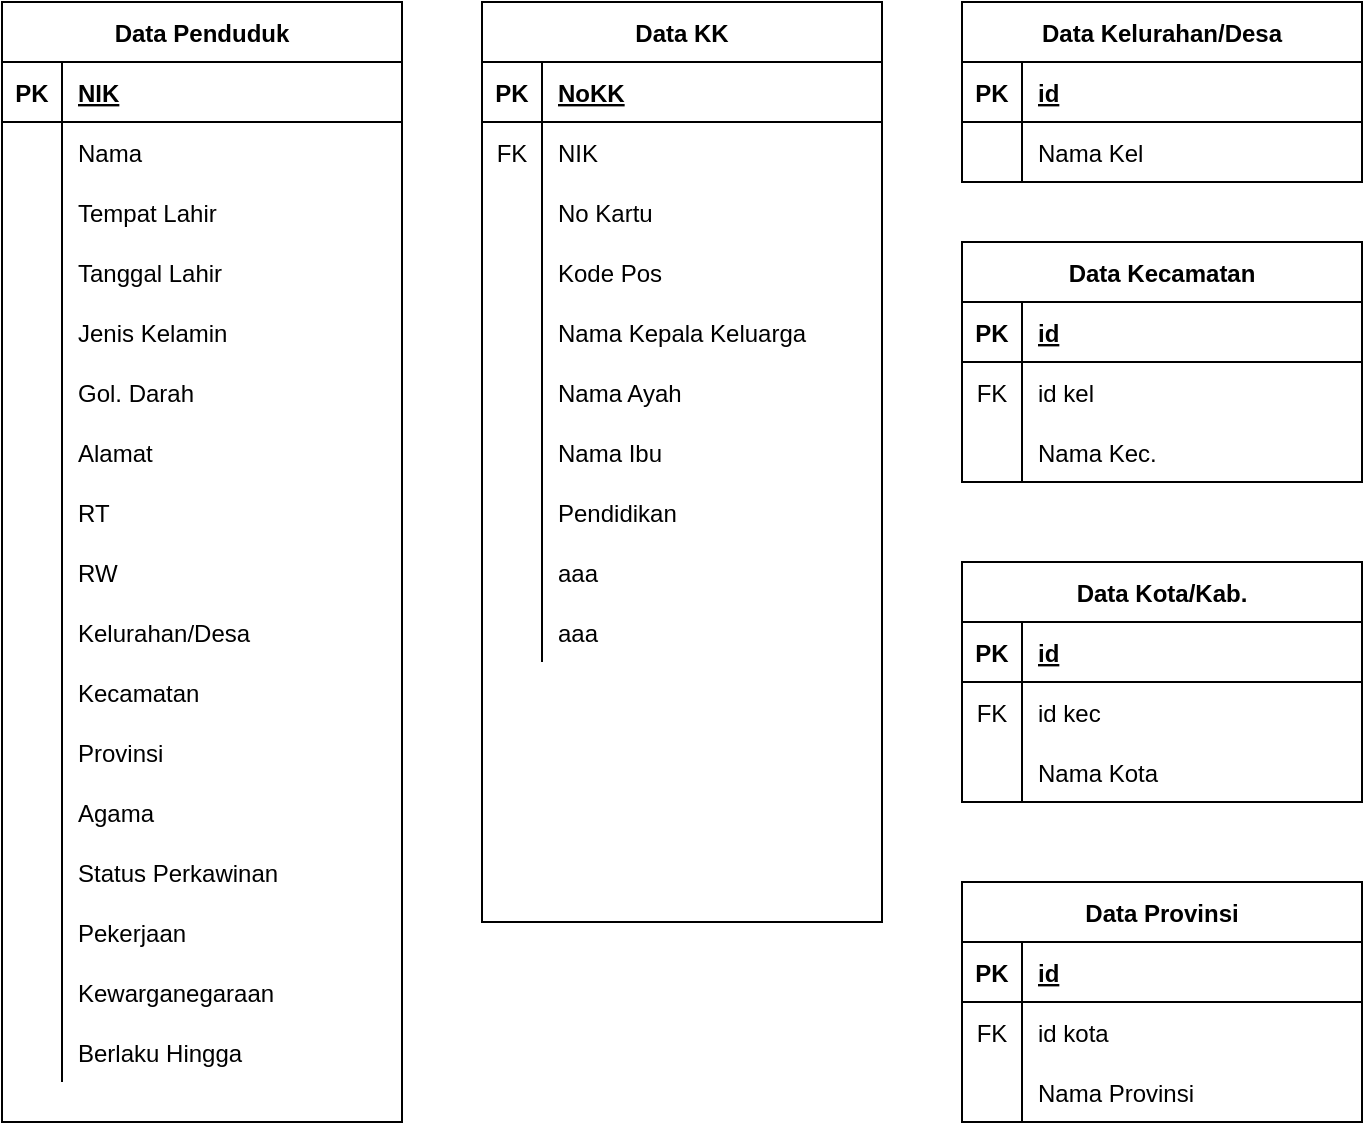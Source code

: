 <mxfile version="14.1.8" type="github">
  <diagram id="4BI-9e6mrWdRKIqYOh0C" name="Page-1">
    <mxGraphModel dx="906" dy="656" grid="1" gridSize="10" guides="1" tooltips="1" connect="1" arrows="1" fold="1" page="1" pageScale="1" pageWidth="827" pageHeight="1169" math="0" shadow="0">
      <root>
        <mxCell id="0" />
        <mxCell id="1" parent="0" />
        <mxCell id="kPnUgUAkOz-dqnrC_fEk-2" value="Data Penduduk" style="shape=table;startSize=30;container=1;collapsible=1;childLayout=tableLayout;fixedRows=1;rowLines=0;fontStyle=1;align=center;resizeLast=1;" parent="1" vertex="1">
          <mxGeometry x="40" y="40" width="200" height="560" as="geometry" />
        </mxCell>
        <mxCell id="kPnUgUAkOz-dqnrC_fEk-3" value="" style="shape=partialRectangle;collapsible=0;dropTarget=0;pointerEvents=0;fillColor=none;top=0;left=0;bottom=1;right=0;points=[[0,0.5],[1,0.5]];portConstraint=eastwest;" parent="kPnUgUAkOz-dqnrC_fEk-2" vertex="1">
          <mxGeometry y="30" width="200" height="30" as="geometry" />
        </mxCell>
        <mxCell id="kPnUgUAkOz-dqnrC_fEk-4" value="PK" style="shape=partialRectangle;connectable=0;fillColor=none;top=0;left=0;bottom=0;right=0;fontStyle=1;overflow=hidden;" parent="kPnUgUAkOz-dqnrC_fEk-3" vertex="1">
          <mxGeometry width="30" height="30" as="geometry" />
        </mxCell>
        <mxCell id="kPnUgUAkOz-dqnrC_fEk-5" value="NIK" style="shape=partialRectangle;connectable=0;fillColor=none;top=0;left=0;bottom=0;right=0;align=left;spacingLeft=6;fontStyle=5;overflow=hidden;" parent="kPnUgUAkOz-dqnrC_fEk-3" vertex="1">
          <mxGeometry x="30" width="170" height="30" as="geometry" />
        </mxCell>
        <mxCell id="kPnUgUAkOz-dqnrC_fEk-6" value="" style="shape=partialRectangle;collapsible=0;dropTarget=0;pointerEvents=0;fillColor=none;top=0;left=0;bottom=0;right=0;points=[[0,0.5],[1,0.5]];portConstraint=eastwest;" parent="kPnUgUAkOz-dqnrC_fEk-2" vertex="1">
          <mxGeometry y="60" width="200" height="30" as="geometry" />
        </mxCell>
        <mxCell id="kPnUgUAkOz-dqnrC_fEk-7" value="" style="shape=partialRectangle;connectable=0;fillColor=none;top=0;left=0;bottom=0;right=0;editable=1;overflow=hidden;" parent="kPnUgUAkOz-dqnrC_fEk-6" vertex="1">
          <mxGeometry width="30" height="30" as="geometry" />
        </mxCell>
        <mxCell id="kPnUgUAkOz-dqnrC_fEk-8" value="Nama" style="shape=partialRectangle;connectable=0;fillColor=none;top=0;left=0;bottom=0;right=0;align=left;spacingLeft=6;overflow=hidden;" parent="kPnUgUAkOz-dqnrC_fEk-6" vertex="1">
          <mxGeometry x="30" width="170" height="30" as="geometry" />
        </mxCell>
        <mxCell id="kPnUgUAkOz-dqnrC_fEk-9" value="" style="shape=partialRectangle;collapsible=0;dropTarget=0;pointerEvents=0;fillColor=none;top=0;left=0;bottom=0;right=0;points=[[0,0.5],[1,0.5]];portConstraint=eastwest;" parent="kPnUgUAkOz-dqnrC_fEk-2" vertex="1">
          <mxGeometry y="90" width="200" height="30" as="geometry" />
        </mxCell>
        <mxCell id="kPnUgUAkOz-dqnrC_fEk-10" value="" style="shape=partialRectangle;connectable=0;fillColor=none;top=0;left=0;bottom=0;right=0;editable=1;overflow=hidden;" parent="kPnUgUAkOz-dqnrC_fEk-9" vertex="1">
          <mxGeometry width="30" height="30" as="geometry" />
        </mxCell>
        <mxCell id="kPnUgUAkOz-dqnrC_fEk-11" value="Tempat Lahir" style="shape=partialRectangle;connectable=0;fillColor=none;top=0;left=0;bottom=0;right=0;align=left;spacingLeft=6;overflow=hidden;" parent="kPnUgUAkOz-dqnrC_fEk-9" vertex="1">
          <mxGeometry x="30" width="170" height="30" as="geometry" />
        </mxCell>
        <mxCell id="kPnUgUAkOz-dqnrC_fEk-12" value="" style="shape=partialRectangle;collapsible=0;dropTarget=0;pointerEvents=0;fillColor=none;top=0;left=0;bottom=0;right=0;points=[[0,0.5],[1,0.5]];portConstraint=eastwest;" parent="kPnUgUAkOz-dqnrC_fEk-2" vertex="1">
          <mxGeometry y="120" width="200" height="30" as="geometry" />
        </mxCell>
        <mxCell id="kPnUgUAkOz-dqnrC_fEk-13" value="" style="shape=partialRectangle;connectable=0;fillColor=none;top=0;left=0;bottom=0;right=0;editable=1;overflow=hidden;" parent="kPnUgUAkOz-dqnrC_fEk-12" vertex="1">
          <mxGeometry width="30" height="30" as="geometry" />
        </mxCell>
        <mxCell id="kPnUgUAkOz-dqnrC_fEk-14" value="Tanggal Lahir" style="shape=partialRectangle;connectable=0;fillColor=none;top=0;left=0;bottom=0;right=0;align=left;spacingLeft=6;overflow=hidden;" parent="kPnUgUAkOz-dqnrC_fEk-12" vertex="1">
          <mxGeometry x="30" width="170" height="30" as="geometry" />
        </mxCell>
        <mxCell id="kPnUgUAkOz-dqnrC_fEk-18" value="" style="shape=partialRectangle;collapsible=0;dropTarget=0;pointerEvents=0;fillColor=none;top=0;left=0;bottom=0;right=0;points=[[0,0.5],[1,0.5]];portConstraint=eastwest;" parent="kPnUgUAkOz-dqnrC_fEk-2" vertex="1">
          <mxGeometry y="150" width="200" height="30" as="geometry" />
        </mxCell>
        <mxCell id="kPnUgUAkOz-dqnrC_fEk-19" value="" style="shape=partialRectangle;connectable=0;fillColor=none;top=0;left=0;bottom=0;right=0;editable=1;overflow=hidden;" parent="kPnUgUAkOz-dqnrC_fEk-18" vertex="1">
          <mxGeometry width="30" height="30" as="geometry" />
        </mxCell>
        <mxCell id="kPnUgUAkOz-dqnrC_fEk-20" value="Jenis Kelamin" style="shape=partialRectangle;connectable=0;fillColor=none;top=0;left=0;bottom=0;right=0;align=left;spacingLeft=6;overflow=hidden;" parent="kPnUgUAkOz-dqnrC_fEk-18" vertex="1">
          <mxGeometry x="30" width="170" height="30" as="geometry" />
        </mxCell>
        <mxCell id="kPnUgUAkOz-dqnrC_fEk-21" value="" style="shape=partialRectangle;collapsible=0;dropTarget=0;pointerEvents=0;fillColor=none;top=0;left=0;bottom=0;right=0;points=[[0,0.5],[1,0.5]];portConstraint=eastwest;" parent="kPnUgUAkOz-dqnrC_fEk-2" vertex="1">
          <mxGeometry y="180" width="200" height="30" as="geometry" />
        </mxCell>
        <mxCell id="kPnUgUAkOz-dqnrC_fEk-22" value="" style="shape=partialRectangle;connectable=0;fillColor=none;top=0;left=0;bottom=0;right=0;editable=1;overflow=hidden;" parent="kPnUgUAkOz-dqnrC_fEk-21" vertex="1">
          <mxGeometry width="30" height="30" as="geometry" />
        </mxCell>
        <mxCell id="kPnUgUAkOz-dqnrC_fEk-23" value="Gol. Darah" style="shape=partialRectangle;connectable=0;fillColor=none;top=0;left=0;bottom=0;right=0;align=left;spacingLeft=6;overflow=hidden;" parent="kPnUgUAkOz-dqnrC_fEk-21" vertex="1">
          <mxGeometry x="30" width="170" height="30" as="geometry" />
        </mxCell>
        <mxCell id="kPnUgUAkOz-dqnrC_fEk-24" value="" style="shape=partialRectangle;collapsible=0;dropTarget=0;pointerEvents=0;fillColor=none;top=0;left=0;bottom=0;right=0;points=[[0,0.5],[1,0.5]];portConstraint=eastwest;" parent="kPnUgUAkOz-dqnrC_fEk-2" vertex="1">
          <mxGeometry y="210" width="200" height="30" as="geometry" />
        </mxCell>
        <mxCell id="kPnUgUAkOz-dqnrC_fEk-25" value="" style="shape=partialRectangle;connectable=0;fillColor=none;top=0;left=0;bottom=0;right=0;editable=1;overflow=hidden;" parent="kPnUgUAkOz-dqnrC_fEk-24" vertex="1">
          <mxGeometry width="30" height="30" as="geometry" />
        </mxCell>
        <mxCell id="kPnUgUAkOz-dqnrC_fEk-26" value="Alamat" style="shape=partialRectangle;connectable=0;fillColor=none;top=0;left=0;bottom=0;right=0;align=left;spacingLeft=6;overflow=hidden;" parent="kPnUgUAkOz-dqnrC_fEk-24" vertex="1">
          <mxGeometry x="30" width="170" height="30" as="geometry" />
        </mxCell>
        <mxCell id="kPnUgUAkOz-dqnrC_fEk-27" value="" style="shape=partialRectangle;collapsible=0;dropTarget=0;pointerEvents=0;fillColor=none;top=0;left=0;bottom=0;right=0;points=[[0,0.5],[1,0.5]];portConstraint=eastwest;" parent="kPnUgUAkOz-dqnrC_fEk-2" vertex="1">
          <mxGeometry y="240" width="200" height="30" as="geometry" />
        </mxCell>
        <mxCell id="kPnUgUAkOz-dqnrC_fEk-28" value="" style="shape=partialRectangle;connectable=0;fillColor=none;top=0;left=0;bottom=0;right=0;editable=1;overflow=hidden;" parent="kPnUgUAkOz-dqnrC_fEk-27" vertex="1">
          <mxGeometry width="30" height="30" as="geometry" />
        </mxCell>
        <mxCell id="kPnUgUAkOz-dqnrC_fEk-29" value="RT" style="shape=partialRectangle;connectable=0;fillColor=none;top=0;left=0;bottom=0;right=0;align=left;spacingLeft=6;overflow=hidden;" parent="kPnUgUAkOz-dqnrC_fEk-27" vertex="1">
          <mxGeometry x="30" width="170" height="30" as="geometry" />
        </mxCell>
        <mxCell id="kPnUgUAkOz-dqnrC_fEk-30" value="" style="shape=partialRectangle;collapsible=0;dropTarget=0;pointerEvents=0;fillColor=none;top=0;left=0;bottom=0;right=0;points=[[0,0.5],[1,0.5]];portConstraint=eastwest;" parent="kPnUgUAkOz-dqnrC_fEk-2" vertex="1">
          <mxGeometry y="270" width="200" height="30" as="geometry" />
        </mxCell>
        <mxCell id="kPnUgUAkOz-dqnrC_fEk-31" value="" style="shape=partialRectangle;connectable=0;fillColor=none;top=0;left=0;bottom=0;right=0;editable=1;overflow=hidden;" parent="kPnUgUAkOz-dqnrC_fEk-30" vertex="1">
          <mxGeometry width="30" height="30" as="geometry" />
        </mxCell>
        <mxCell id="kPnUgUAkOz-dqnrC_fEk-32" value="RW" style="shape=partialRectangle;connectable=0;fillColor=none;top=0;left=0;bottom=0;right=0;align=left;spacingLeft=6;overflow=hidden;" parent="kPnUgUAkOz-dqnrC_fEk-30" vertex="1">
          <mxGeometry x="30" width="170" height="30" as="geometry" />
        </mxCell>
        <mxCell id="kPnUgUAkOz-dqnrC_fEk-33" value="" style="shape=partialRectangle;collapsible=0;dropTarget=0;pointerEvents=0;fillColor=none;top=0;left=0;bottom=0;right=0;points=[[0,0.5],[1,0.5]];portConstraint=eastwest;" parent="kPnUgUAkOz-dqnrC_fEk-2" vertex="1">
          <mxGeometry y="300" width="200" height="30" as="geometry" />
        </mxCell>
        <mxCell id="kPnUgUAkOz-dqnrC_fEk-34" value="" style="shape=partialRectangle;connectable=0;fillColor=none;top=0;left=0;bottom=0;right=0;editable=1;overflow=hidden;" parent="kPnUgUAkOz-dqnrC_fEk-33" vertex="1">
          <mxGeometry width="30" height="30" as="geometry" />
        </mxCell>
        <mxCell id="kPnUgUAkOz-dqnrC_fEk-35" value="Kelurahan/Desa" style="shape=partialRectangle;connectable=0;fillColor=none;top=0;left=0;bottom=0;right=0;align=left;spacingLeft=6;overflow=hidden;" parent="kPnUgUAkOz-dqnrC_fEk-33" vertex="1">
          <mxGeometry x="30" width="170" height="30" as="geometry" />
        </mxCell>
        <mxCell id="kPnUgUAkOz-dqnrC_fEk-98" value="" style="shape=partialRectangle;collapsible=0;dropTarget=0;pointerEvents=0;fillColor=none;top=0;left=0;bottom=0;right=0;points=[[0,0.5],[1,0.5]];portConstraint=eastwest;" parent="kPnUgUAkOz-dqnrC_fEk-2" vertex="1">
          <mxGeometry y="330" width="200" height="30" as="geometry" />
        </mxCell>
        <mxCell id="kPnUgUAkOz-dqnrC_fEk-99" value="" style="shape=partialRectangle;connectable=0;fillColor=none;top=0;left=0;bottom=0;right=0;editable=1;overflow=hidden;" parent="kPnUgUAkOz-dqnrC_fEk-98" vertex="1">
          <mxGeometry width="30" height="30" as="geometry" />
        </mxCell>
        <mxCell id="kPnUgUAkOz-dqnrC_fEk-100" value="Kecamatan" style="shape=partialRectangle;connectable=0;fillColor=none;top=0;left=0;bottom=0;right=0;align=left;spacingLeft=6;overflow=hidden;" parent="kPnUgUAkOz-dqnrC_fEk-98" vertex="1">
          <mxGeometry x="30" width="170" height="30" as="geometry" />
        </mxCell>
        <mxCell id="kPnUgUAkOz-dqnrC_fEk-101" value="" style="shape=partialRectangle;collapsible=0;dropTarget=0;pointerEvents=0;fillColor=none;top=0;left=0;bottom=0;right=0;points=[[0,0.5],[1,0.5]];portConstraint=eastwest;" parent="kPnUgUAkOz-dqnrC_fEk-2" vertex="1">
          <mxGeometry y="360" width="200" height="30" as="geometry" />
        </mxCell>
        <mxCell id="kPnUgUAkOz-dqnrC_fEk-102" value="" style="shape=partialRectangle;connectable=0;fillColor=none;top=0;left=0;bottom=0;right=0;editable=1;overflow=hidden;" parent="kPnUgUAkOz-dqnrC_fEk-101" vertex="1">
          <mxGeometry width="30" height="30" as="geometry" />
        </mxCell>
        <mxCell id="kPnUgUAkOz-dqnrC_fEk-103" value="Provinsi" style="shape=partialRectangle;connectable=0;fillColor=none;top=0;left=0;bottom=0;right=0;align=left;spacingLeft=6;overflow=hidden;" parent="kPnUgUAkOz-dqnrC_fEk-101" vertex="1">
          <mxGeometry x="30" width="170" height="30" as="geometry" />
        </mxCell>
        <mxCell id="kPnUgUAkOz-dqnrC_fEk-104" value="" style="shape=partialRectangle;collapsible=0;dropTarget=0;pointerEvents=0;fillColor=none;top=0;left=0;bottom=0;right=0;points=[[0,0.5],[1,0.5]];portConstraint=eastwest;" parent="kPnUgUAkOz-dqnrC_fEk-2" vertex="1">
          <mxGeometry y="390" width="200" height="30" as="geometry" />
        </mxCell>
        <mxCell id="kPnUgUAkOz-dqnrC_fEk-105" value="" style="shape=partialRectangle;connectable=0;fillColor=none;top=0;left=0;bottom=0;right=0;editable=1;overflow=hidden;" parent="kPnUgUAkOz-dqnrC_fEk-104" vertex="1">
          <mxGeometry width="30" height="30" as="geometry" />
        </mxCell>
        <mxCell id="kPnUgUAkOz-dqnrC_fEk-106" value="Agama" style="shape=partialRectangle;connectable=0;fillColor=none;top=0;left=0;bottom=0;right=0;align=left;spacingLeft=6;overflow=hidden;" parent="kPnUgUAkOz-dqnrC_fEk-104" vertex="1">
          <mxGeometry x="30" width="170" height="30" as="geometry" />
        </mxCell>
        <mxCell id="kPnUgUAkOz-dqnrC_fEk-107" value="" style="shape=partialRectangle;collapsible=0;dropTarget=0;pointerEvents=0;fillColor=none;top=0;left=0;bottom=0;right=0;points=[[0,0.5],[1,0.5]];portConstraint=eastwest;" parent="kPnUgUAkOz-dqnrC_fEk-2" vertex="1">
          <mxGeometry y="420" width="200" height="30" as="geometry" />
        </mxCell>
        <mxCell id="kPnUgUAkOz-dqnrC_fEk-108" value="" style="shape=partialRectangle;connectable=0;fillColor=none;top=0;left=0;bottom=0;right=0;editable=1;overflow=hidden;" parent="kPnUgUAkOz-dqnrC_fEk-107" vertex="1">
          <mxGeometry width="30" height="30" as="geometry" />
        </mxCell>
        <mxCell id="kPnUgUAkOz-dqnrC_fEk-109" value="Status Perkawinan" style="shape=partialRectangle;connectable=0;fillColor=none;top=0;left=0;bottom=0;right=0;align=left;spacingLeft=6;overflow=hidden;" parent="kPnUgUAkOz-dqnrC_fEk-107" vertex="1">
          <mxGeometry x="30" width="170" height="30" as="geometry" />
        </mxCell>
        <mxCell id="kPnUgUAkOz-dqnrC_fEk-110" value="" style="shape=partialRectangle;collapsible=0;dropTarget=0;pointerEvents=0;fillColor=none;top=0;left=0;bottom=0;right=0;points=[[0,0.5],[1,0.5]];portConstraint=eastwest;" parent="kPnUgUAkOz-dqnrC_fEk-2" vertex="1">
          <mxGeometry y="450" width="200" height="30" as="geometry" />
        </mxCell>
        <mxCell id="kPnUgUAkOz-dqnrC_fEk-111" value="" style="shape=partialRectangle;connectable=0;fillColor=none;top=0;left=0;bottom=0;right=0;editable=1;overflow=hidden;" parent="kPnUgUAkOz-dqnrC_fEk-110" vertex="1">
          <mxGeometry width="30" height="30" as="geometry" />
        </mxCell>
        <mxCell id="kPnUgUAkOz-dqnrC_fEk-112" value="Pekerjaan" style="shape=partialRectangle;connectable=0;fillColor=none;top=0;left=0;bottom=0;right=0;align=left;spacingLeft=6;overflow=hidden;" parent="kPnUgUAkOz-dqnrC_fEk-110" vertex="1">
          <mxGeometry x="30" width="170" height="30" as="geometry" />
        </mxCell>
        <mxCell id="kPnUgUAkOz-dqnrC_fEk-113" value="" style="shape=partialRectangle;collapsible=0;dropTarget=0;pointerEvents=0;fillColor=none;top=0;left=0;bottom=0;right=0;points=[[0,0.5],[1,0.5]];portConstraint=eastwest;" parent="kPnUgUAkOz-dqnrC_fEk-2" vertex="1">
          <mxGeometry y="480" width="200" height="30" as="geometry" />
        </mxCell>
        <mxCell id="kPnUgUAkOz-dqnrC_fEk-114" value="" style="shape=partialRectangle;connectable=0;fillColor=none;top=0;left=0;bottom=0;right=0;editable=1;overflow=hidden;" parent="kPnUgUAkOz-dqnrC_fEk-113" vertex="1">
          <mxGeometry width="30" height="30" as="geometry" />
        </mxCell>
        <mxCell id="kPnUgUAkOz-dqnrC_fEk-115" value="Kewarganegaraan" style="shape=partialRectangle;connectable=0;fillColor=none;top=0;left=0;bottom=0;right=0;align=left;spacingLeft=6;overflow=hidden;" parent="kPnUgUAkOz-dqnrC_fEk-113" vertex="1">
          <mxGeometry x="30" width="170" height="30" as="geometry" />
        </mxCell>
        <mxCell id="kPnUgUAkOz-dqnrC_fEk-116" value="" style="shape=partialRectangle;collapsible=0;dropTarget=0;pointerEvents=0;fillColor=none;top=0;left=0;bottom=0;right=0;points=[[0,0.5],[1,0.5]];portConstraint=eastwest;" parent="kPnUgUAkOz-dqnrC_fEk-2" vertex="1">
          <mxGeometry y="510" width="200" height="30" as="geometry" />
        </mxCell>
        <mxCell id="kPnUgUAkOz-dqnrC_fEk-117" value="" style="shape=partialRectangle;connectable=0;fillColor=none;top=0;left=0;bottom=0;right=0;editable=1;overflow=hidden;" parent="kPnUgUAkOz-dqnrC_fEk-116" vertex="1">
          <mxGeometry width="30" height="30" as="geometry" />
        </mxCell>
        <mxCell id="kPnUgUAkOz-dqnrC_fEk-118" value="Berlaku Hingga" style="shape=partialRectangle;connectable=0;fillColor=none;top=0;left=0;bottom=0;right=0;align=left;spacingLeft=6;overflow=hidden;" parent="kPnUgUAkOz-dqnrC_fEk-116" vertex="1">
          <mxGeometry x="30" width="170" height="30" as="geometry" />
        </mxCell>
        <mxCell id="kPnUgUAkOz-dqnrC_fEk-36" value="Data KK" style="shape=table;startSize=30;container=1;collapsible=1;childLayout=tableLayout;fixedRows=1;rowLines=0;fontStyle=1;align=center;resizeLast=1;" parent="1" vertex="1">
          <mxGeometry x="280" y="40" width="200" height="460" as="geometry" />
        </mxCell>
        <mxCell id="kPnUgUAkOz-dqnrC_fEk-37" value="" style="shape=partialRectangle;collapsible=0;dropTarget=0;pointerEvents=0;fillColor=none;top=0;left=0;bottom=1;right=0;points=[[0,0.5],[1,0.5]];portConstraint=eastwest;" parent="kPnUgUAkOz-dqnrC_fEk-36" vertex="1">
          <mxGeometry y="30" width="200" height="30" as="geometry" />
        </mxCell>
        <mxCell id="kPnUgUAkOz-dqnrC_fEk-38" value="PK" style="shape=partialRectangle;connectable=0;fillColor=none;top=0;left=0;bottom=0;right=0;fontStyle=1;overflow=hidden;" parent="kPnUgUAkOz-dqnrC_fEk-37" vertex="1">
          <mxGeometry width="30" height="30" as="geometry" />
        </mxCell>
        <mxCell id="kPnUgUAkOz-dqnrC_fEk-39" value="NoKK" style="shape=partialRectangle;connectable=0;fillColor=none;top=0;left=0;bottom=0;right=0;align=left;spacingLeft=6;fontStyle=5;overflow=hidden;" parent="kPnUgUAkOz-dqnrC_fEk-37" vertex="1">
          <mxGeometry x="30" width="170" height="30" as="geometry" />
        </mxCell>
        <mxCell id="kPnUgUAkOz-dqnrC_fEk-40" value="" style="shape=partialRectangle;collapsible=0;dropTarget=0;pointerEvents=0;fillColor=none;top=0;left=0;bottom=0;right=0;points=[[0,0.5],[1,0.5]];portConstraint=eastwest;" parent="kPnUgUAkOz-dqnrC_fEk-36" vertex="1">
          <mxGeometry y="60" width="200" height="30" as="geometry" />
        </mxCell>
        <mxCell id="kPnUgUAkOz-dqnrC_fEk-41" value="FK" style="shape=partialRectangle;connectable=0;fillColor=none;top=0;left=0;bottom=0;right=0;editable=1;overflow=hidden;" parent="kPnUgUAkOz-dqnrC_fEk-40" vertex="1">
          <mxGeometry width="30" height="30" as="geometry" />
        </mxCell>
        <mxCell id="kPnUgUAkOz-dqnrC_fEk-42" value="NIK" style="shape=partialRectangle;connectable=0;fillColor=none;top=0;left=0;bottom=0;right=0;align=left;spacingLeft=6;overflow=hidden;" parent="kPnUgUAkOz-dqnrC_fEk-40" vertex="1">
          <mxGeometry x="30" width="170" height="30" as="geometry" />
        </mxCell>
        <mxCell id="kPnUgUAkOz-dqnrC_fEk-43" value="" style="shape=partialRectangle;collapsible=0;dropTarget=0;pointerEvents=0;fillColor=none;top=0;left=0;bottom=0;right=0;points=[[0,0.5],[1,0.5]];portConstraint=eastwest;" parent="kPnUgUAkOz-dqnrC_fEk-36" vertex="1">
          <mxGeometry y="90" width="200" height="30" as="geometry" />
        </mxCell>
        <mxCell id="kPnUgUAkOz-dqnrC_fEk-44" value="" style="shape=partialRectangle;connectable=0;fillColor=none;top=0;left=0;bottom=0;right=0;editable=1;overflow=hidden;" parent="kPnUgUAkOz-dqnrC_fEk-43" vertex="1">
          <mxGeometry width="30" height="30" as="geometry" />
        </mxCell>
        <mxCell id="kPnUgUAkOz-dqnrC_fEk-45" value="No Kartu" style="shape=partialRectangle;connectable=0;fillColor=none;top=0;left=0;bottom=0;right=0;align=left;spacingLeft=6;overflow=hidden;" parent="kPnUgUAkOz-dqnrC_fEk-43" vertex="1">
          <mxGeometry x="30" width="170" height="30" as="geometry" />
        </mxCell>
        <mxCell id="kPnUgUAkOz-dqnrC_fEk-46" value="" style="shape=partialRectangle;collapsible=0;dropTarget=0;pointerEvents=0;fillColor=none;top=0;left=0;bottom=0;right=0;points=[[0,0.5],[1,0.5]];portConstraint=eastwest;" parent="kPnUgUAkOz-dqnrC_fEk-36" vertex="1">
          <mxGeometry y="120" width="200" height="30" as="geometry" />
        </mxCell>
        <mxCell id="kPnUgUAkOz-dqnrC_fEk-47" value="" style="shape=partialRectangle;connectable=0;fillColor=none;top=0;left=0;bottom=0;right=0;editable=1;overflow=hidden;" parent="kPnUgUAkOz-dqnrC_fEk-46" vertex="1">
          <mxGeometry width="30" height="30" as="geometry" />
        </mxCell>
        <mxCell id="kPnUgUAkOz-dqnrC_fEk-48" value="Kode Pos" style="shape=partialRectangle;connectable=0;fillColor=none;top=0;left=0;bottom=0;right=0;align=left;spacingLeft=6;overflow=hidden;" parent="kPnUgUAkOz-dqnrC_fEk-46" vertex="1">
          <mxGeometry x="30" width="170" height="30" as="geometry" />
        </mxCell>
        <mxCell id="kPnUgUAkOz-dqnrC_fEk-49" value="" style="shape=partialRectangle;collapsible=0;dropTarget=0;pointerEvents=0;fillColor=none;top=0;left=0;bottom=0;right=0;points=[[0,0.5],[1,0.5]];portConstraint=eastwest;" parent="kPnUgUAkOz-dqnrC_fEk-36" vertex="1">
          <mxGeometry y="150" width="200" height="30" as="geometry" />
        </mxCell>
        <mxCell id="kPnUgUAkOz-dqnrC_fEk-50" value="" style="shape=partialRectangle;connectable=0;fillColor=none;top=0;left=0;bottom=0;right=0;editable=1;overflow=hidden;" parent="kPnUgUAkOz-dqnrC_fEk-49" vertex="1">
          <mxGeometry width="30" height="30" as="geometry" />
        </mxCell>
        <mxCell id="kPnUgUAkOz-dqnrC_fEk-51" value="Nama Kepala Keluarga" style="shape=partialRectangle;connectable=0;fillColor=none;top=0;left=0;bottom=0;right=0;align=left;spacingLeft=6;overflow=hidden;" parent="kPnUgUAkOz-dqnrC_fEk-49" vertex="1">
          <mxGeometry x="30" width="170" height="30" as="geometry" />
        </mxCell>
        <mxCell id="kPnUgUAkOz-dqnrC_fEk-52" value="" style="shape=partialRectangle;collapsible=0;dropTarget=0;pointerEvents=0;fillColor=none;top=0;left=0;bottom=0;right=0;points=[[0,0.5],[1,0.5]];portConstraint=eastwest;" parent="kPnUgUAkOz-dqnrC_fEk-36" vertex="1">
          <mxGeometry y="180" width="200" height="30" as="geometry" />
        </mxCell>
        <mxCell id="kPnUgUAkOz-dqnrC_fEk-53" value="" style="shape=partialRectangle;connectable=0;fillColor=none;top=0;left=0;bottom=0;right=0;editable=1;overflow=hidden;" parent="kPnUgUAkOz-dqnrC_fEk-52" vertex="1">
          <mxGeometry width="30" height="30" as="geometry" />
        </mxCell>
        <mxCell id="kPnUgUAkOz-dqnrC_fEk-54" value="Nama Ayah" style="shape=partialRectangle;connectable=0;fillColor=none;top=0;left=0;bottom=0;right=0;align=left;spacingLeft=6;overflow=hidden;" parent="kPnUgUAkOz-dqnrC_fEk-52" vertex="1">
          <mxGeometry x="30" width="170" height="30" as="geometry" />
        </mxCell>
        <mxCell id="kPnUgUAkOz-dqnrC_fEk-55" value="" style="shape=partialRectangle;collapsible=0;dropTarget=0;pointerEvents=0;fillColor=none;top=0;left=0;bottom=0;right=0;points=[[0,0.5],[1,0.5]];portConstraint=eastwest;" parent="kPnUgUAkOz-dqnrC_fEk-36" vertex="1">
          <mxGeometry y="210" width="200" height="30" as="geometry" />
        </mxCell>
        <mxCell id="kPnUgUAkOz-dqnrC_fEk-56" value="" style="shape=partialRectangle;connectable=0;fillColor=none;top=0;left=0;bottom=0;right=0;editable=1;overflow=hidden;" parent="kPnUgUAkOz-dqnrC_fEk-55" vertex="1">
          <mxGeometry width="30" height="30" as="geometry" />
        </mxCell>
        <mxCell id="kPnUgUAkOz-dqnrC_fEk-57" value="Nama Ibu" style="shape=partialRectangle;connectable=0;fillColor=none;top=0;left=0;bottom=0;right=0;align=left;spacingLeft=6;overflow=hidden;" parent="kPnUgUAkOz-dqnrC_fEk-55" vertex="1">
          <mxGeometry x="30" width="170" height="30" as="geometry" />
        </mxCell>
        <mxCell id="kPnUgUAkOz-dqnrC_fEk-58" value="" style="shape=partialRectangle;collapsible=0;dropTarget=0;pointerEvents=0;fillColor=none;top=0;left=0;bottom=0;right=0;points=[[0,0.5],[1,0.5]];portConstraint=eastwest;" parent="kPnUgUAkOz-dqnrC_fEk-36" vertex="1">
          <mxGeometry y="240" width="200" height="30" as="geometry" />
        </mxCell>
        <mxCell id="kPnUgUAkOz-dqnrC_fEk-59" value="" style="shape=partialRectangle;connectable=0;fillColor=none;top=0;left=0;bottom=0;right=0;editable=1;overflow=hidden;" parent="kPnUgUAkOz-dqnrC_fEk-58" vertex="1">
          <mxGeometry width="30" height="30" as="geometry" />
        </mxCell>
        <mxCell id="kPnUgUAkOz-dqnrC_fEk-60" value="Pendidikan" style="shape=partialRectangle;connectable=0;fillColor=none;top=0;left=0;bottom=0;right=0;align=left;spacingLeft=6;overflow=hidden;" parent="kPnUgUAkOz-dqnrC_fEk-58" vertex="1">
          <mxGeometry x="30" width="170" height="30" as="geometry" />
        </mxCell>
        <mxCell id="kPnUgUAkOz-dqnrC_fEk-61" value="" style="shape=partialRectangle;collapsible=0;dropTarget=0;pointerEvents=0;fillColor=none;top=0;left=0;bottom=0;right=0;points=[[0,0.5],[1,0.5]];portConstraint=eastwest;" parent="kPnUgUAkOz-dqnrC_fEk-36" vertex="1">
          <mxGeometry y="270" width="200" height="30" as="geometry" />
        </mxCell>
        <mxCell id="kPnUgUAkOz-dqnrC_fEk-62" value="" style="shape=partialRectangle;connectable=0;fillColor=none;top=0;left=0;bottom=0;right=0;editable=1;overflow=hidden;" parent="kPnUgUAkOz-dqnrC_fEk-61" vertex="1">
          <mxGeometry width="30" height="30" as="geometry" />
        </mxCell>
        <mxCell id="kPnUgUAkOz-dqnrC_fEk-63" value="aaa" style="shape=partialRectangle;connectable=0;fillColor=none;top=0;left=0;bottom=0;right=0;align=left;spacingLeft=6;overflow=hidden;" parent="kPnUgUAkOz-dqnrC_fEk-61" vertex="1">
          <mxGeometry x="30" width="170" height="30" as="geometry" />
        </mxCell>
        <mxCell id="kPnUgUAkOz-dqnrC_fEk-64" value="" style="shape=partialRectangle;collapsible=0;dropTarget=0;pointerEvents=0;fillColor=none;top=0;left=0;bottom=0;right=0;points=[[0,0.5],[1,0.5]];portConstraint=eastwest;" parent="kPnUgUAkOz-dqnrC_fEk-36" vertex="1">
          <mxGeometry y="300" width="200" height="30" as="geometry" />
        </mxCell>
        <mxCell id="kPnUgUAkOz-dqnrC_fEk-65" value="" style="shape=partialRectangle;connectable=0;fillColor=none;top=0;left=0;bottom=0;right=0;editable=1;overflow=hidden;" parent="kPnUgUAkOz-dqnrC_fEk-64" vertex="1">
          <mxGeometry width="30" height="30" as="geometry" />
        </mxCell>
        <mxCell id="kPnUgUAkOz-dqnrC_fEk-66" value="aaa" style="shape=partialRectangle;connectable=0;fillColor=none;top=0;left=0;bottom=0;right=0;align=left;spacingLeft=6;overflow=hidden;" parent="kPnUgUAkOz-dqnrC_fEk-64" vertex="1">
          <mxGeometry x="30" width="170" height="30" as="geometry" />
        </mxCell>
        <mxCell id="kPnUgUAkOz-dqnrC_fEk-67" value="Data Kelurahan/Desa" style="shape=table;startSize=30;container=1;collapsible=1;childLayout=tableLayout;fixedRows=1;rowLines=0;fontStyle=1;align=center;resizeLast=1;" parent="1" vertex="1">
          <mxGeometry x="520" y="40" width="200" height="90" as="geometry" />
        </mxCell>
        <mxCell id="kPnUgUAkOz-dqnrC_fEk-68" value="" style="shape=partialRectangle;collapsible=0;dropTarget=0;pointerEvents=0;fillColor=none;top=0;left=0;bottom=1;right=0;points=[[0,0.5],[1,0.5]];portConstraint=eastwest;" parent="kPnUgUAkOz-dqnrC_fEk-67" vertex="1">
          <mxGeometry y="30" width="200" height="30" as="geometry" />
        </mxCell>
        <mxCell id="kPnUgUAkOz-dqnrC_fEk-69" value="PK" style="shape=partialRectangle;connectable=0;fillColor=none;top=0;left=0;bottom=0;right=0;fontStyle=1;overflow=hidden;" parent="kPnUgUAkOz-dqnrC_fEk-68" vertex="1">
          <mxGeometry width="30" height="30" as="geometry" />
        </mxCell>
        <mxCell id="kPnUgUAkOz-dqnrC_fEk-70" value="id" style="shape=partialRectangle;connectable=0;fillColor=none;top=0;left=0;bottom=0;right=0;align=left;spacingLeft=6;fontStyle=5;overflow=hidden;" parent="kPnUgUAkOz-dqnrC_fEk-68" vertex="1">
          <mxGeometry x="30" width="170" height="30" as="geometry" />
        </mxCell>
        <mxCell id="kPnUgUAkOz-dqnrC_fEk-71" value="" style="shape=partialRectangle;collapsible=0;dropTarget=0;pointerEvents=0;fillColor=none;top=0;left=0;bottom=0;right=0;points=[[0,0.5],[1,0.5]];portConstraint=eastwest;" parent="kPnUgUAkOz-dqnrC_fEk-67" vertex="1">
          <mxGeometry y="60" width="200" height="30" as="geometry" />
        </mxCell>
        <mxCell id="kPnUgUAkOz-dqnrC_fEk-72" value="" style="shape=partialRectangle;connectable=0;fillColor=none;top=0;left=0;bottom=0;right=0;editable=1;overflow=hidden;" parent="kPnUgUAkOz-dqnrC_fEk-71" vertex="1">
          <mxGeometry width="30" height="30" as="geometry" />
        </mxCell>
        <mxCell id="kPnUgUAkOz-dqnrC_fEk-73" value="Nama Kel" style="shape=partialRectangle;connectable=0;fillColor=none;top=0;left=0;bottom=0;right=0;align=left;spacingLeft=6;overflow=hidden;" parent="kPnUgUAkOz-dqnrC_fEk-71" vertex="1">
          <mxGeometry x="30" width="170" height="30" as="geometry" />
        </mxCell>
        <mxCell id="UNnVfDy2UKLSpNP8gKaE-1" value="Data Kecamatan" style="shape=table;startSize=30;container=1;collapsible=1;childLayout=tableLayout;fixedRows=1;rowLines=0;fontStyle=1;align=center;resizeLast=1;" vertex="1" parent="1">
          <mxGeometry x="520" y="160" width="200" height="120" as="geometry" />
        </mxCell>
        <mxCell id="UNnVfDy2UKLSpNP8gKaE-2" value="" style="shape=partialRectangle;collapsible=0;dropTarget=0;pointerEvents=0;fillColor=none;top=0;left=0;bottom=1;right=0;points=[[0,0.5],[1,0.5]];portConstraint=eastwest;" vertex="1" parent="UNnVfDy2UKLSpNP8gKaE-1">
          <mxGeometry y="30" width="200" height="30" as="geometry" />
        </mxCell>
        <mxCell id="UNnVfDy2UKLSpNP8gKaE-3" value="PK" style="shape=partialRectangle;connectable=0;fillColor=none;top=0;left=0;bottom=0;right=0;fontStyle=1;overflow=hidden;" vertex="1" parent="UNnVfDy2UKLSpNP8gKaE-2">
          <mxGeometry width="30" height="30" as="geometry" />
        </mxCell>
        <mxCell id="UNnVfDy2UKLSpNP8gKaE-4" value="id" style="shape=partialRectangle;connectable=0;fillColor=none;top=0;left=0;bottom=0;right=0;align=left;spacingLeft=6;fontStyle=5;overflow=hidden;" vertex="1" parent="UNnVfDy2UKLSpNP8gKaE-2">
          <mxGeometry x="30" width="170" height="30" as="geometry" />
        </mxCell>
        <mxCell id="UNnVfDy2UKLSpNP8gKaE-5" value="" style="shape=partialRectangle;collapsible=0;dropTarget=0;pointerEvents=0;fillColor=none;top=0;left=0;bottom=0;right=0;points=[[0,0.5],[1,0.5]];portConstraint=eastwest;" vertex="1" parent="UNnVfDy2UKLSpNP8gKaE-1">
          <mxGeometry y="60" width="200" height="30" as="geometry" />
        </mxCell>
        <mxCell id="UNnVfDy2UKLSpNP8gKaE-6" value="FK" style="shape=partialRectangle;connectable=0;fillColor=none;top=0;left=0;bottom=0;right=0;editable=1;overflow=hidden;" vertex="1" parent="UNnVfDy2UKLSpNP8gKaE-5">
          <mxGeometry width="30" height="30" as="geometry" />
        </mxCell>
        <mxCell id="UNnVfDy2UKLSpNP8gKaE-7" value="id kel" style="shape=partialRectangle;connectable=0;fillColor=none;top=0;left=0;bottom=0;right=0;align=left;spacingLeft=6;overflow=hidden;" vertex="1" parent="UNnVfDy2UKLSpNP8gKaE-5">
          <mxGeometry x="30" width="170" height="30" as="geometry" />
        </mxCell>
        <mxCell id="UNnVfDy2UKLSpNP8gKaE-8" value="" style="shape=partialRectangle;collapsible=0;dropTarget=0;pointerEvents=0;fillColor=none;top=0;left=0;bottom=0;right=0;points=[[0,0.5],[1,0.5]];portConstraint=eastwest;" vertex="1" parent="UNnVfDy2UKLSpNP8gKaE-1">
          <mxGeometry y="90" width="200" height="30" as="geometry" />
        </mxCell>
        <mxCell id="UNnVfDy2UKLSpNP8gKaE-9" value="" style="shape=partialRectangle;connectable=0;fillColor=none;top=0;left=0;bottom=0;right=0;editable=1;overflow=hidden;" vertex="1" parent="UNnVfDy2UKLSpNP8gKaE-8">
          <mxGeometry width="30" height="30" as="geometry" />
        </mxCell>
        <mxCell id="UNnVfDy2UKLSpNP8gKaE-10" value="Nama Kec." style="shape=partialRectangle;connectable=0;fillColor=none;top=0;left=0;bottom=0;right=0;align=left;spacingLeft=6;overflow=hidden;" vertex="1" parent="UNnVfDy2UKLSpNP8gKaE-8">
          <mxGeometry x="30" width="170" height="30" as="geometry" />
        </mxCell>
        <mxCell id="UNnVfDy2UKLSpNP8gKaE-11" value="Data Kota/Kab." style="shape=table;startSize=30;container=1;collapsible=1;childLayout=tableLayout;fixedRows=1;rowLines=0;fontStyle=1;align=center;resizeLast=1;" vertex="1" parent="1">
          <mxGeometry x="520" y="320" width="200" height="120" as="geometry" />
        </mxCell>
        <mxCell id="UNnVfDy2UKLSpNP8gKaE-12" value="" style="shape=partialRectangle;collapsible=0;dropTarget=0;pointerEvents=0;fillColor=none;top=0;left=0;bottom=1;right=0;points=[[0,0.5],[1,0.5]];portConstraint=eastwest;" vertex="1" parent="UNnVfDy2UKLSpNP8gKaE-11">
          <mxGeometry y="30" width="200" height="30" as="geometry" />
        </mxCell>
        <mxCell id="UNnVfDy2UKLSpNP8gKaE-13" value="PK" style="shape=partialRectangle;connectable=0;fillColor=none;top=0;left=0;bottom=0;right=0;fontStyle=1;overflow=hidden;" vertex="1" parent="UNnVfDy2UKLSpNP8gKaE-12">
          <mxGeometry width="30" height="30" as="geometry" />
        </mxCell>
        <mxCell id="UNnVfDy2UKLSpNP8gKaE-14" value="id" style="shape=partialRectangle;connectable=0;fillColor=none;top=0;left=0;bottom=0;right=0;align=left;spacingLeft=6;fontStyle=5;overflow=hidden;" vertex="1" parent="UNnVfDy2UKLSpNP8gKaE-12">
          <mxGeometry x="30" width="170" height="30" as="geometry" />
        </mxCell>
        <mxCell id="UNnVfDy2UKLSpNP8gKaE-15" value="" style="shape=partialRectangle;collapsible=0;dropTarget=0;pointerEvents=0;fillColor=none;top=0;left=0;bottom=0;right=0;points=[[0,0.5],[1,0.5]];portConstraint=eastwest;" vertex="1" parent="UNnVfDy2UKLSpNP8gKaE-11">
          <mxGeometry y="60" width="200" height="30" as="geometry" />
        </mxCell>
        <mxCell id="UNnVfDy2UKLSpNP8gKaE-16" value="FK" style="shape=partialRectangle;connectable=0;fillColor=none;top=0;left=0;bottom=0;right=0;editable=1;overflow=hidden;" vertex="1" parent="UNnVfDy2UKLSpNP8gKaE-15">
          <mxGeometry width="30" height="30" as="geometry" />
        </mxCell>
        <mxCell id="UNnVfDy2UKLSpNP8gKaE-17" value="id kec" style="shape=partialRectangle;connectable=0;fillColor=none;top=0;left=0;bottom=0;right=0;align=left;spacingLeft=6;overflow=hidden;" vertex="1" parent="UNnVfDy2UKLSpNP8gKaE-15">
          <mxGeometry x="30" width="170" height="30" as="geometry" />
        </mxCell>
        <mxCell id="UNnVfDy2UKLSpNP8gKaE-18" value="" style="shape=partialRectangle;collapsible=0;dropTarget=0;pointerEvents=0;fillColor=none;top=0;left=0;bottom=0;right=0;points=[[0,0.5],[1,0.5]];portConstraint=eastwest;" vertex="1" parent="UNnVfDy2UKLSpNP8gKaE-11">
          <mxGeometry y="90" width="200" height="30" as="geometry" />
        </mxCell>
        <mxCell id="UNnVfDy2UKLSpNP8gKaE-19" value="" style="shape=partialRectangle;connectable=0;fillColor=none;top=0;left=0;bottom=0;right=0;editable=1;overflow=hidden;" vertex="1" parent="UNnVfDy2UKLSpNP8gKaE-18">
          <mxGeometry width="30" height="30" as="geometry" />
        </mxCell>
        <mxCell id="UNnVfDy2UKLSpNP8gKaE-20" value="Nama Kota" style="shape=partialRectangle;connectable=0;fillColor=none;top=0;left=0;bottom=0;right=0;align=left;spacingLeft=6;overflow=hidden;" vertex="1" parent="UNnVfDy2UKLSpNP8gKaE-18">
          <mxGeometry x="30" width="170" height="30" as="geometry" />
        </mxCell>
        <mxCell id="UNnVfDy2UKLSpNP8gKaE-21" value="Data Provinsi" style="shape=table;startSize=30;container=1;collapsible=1;childLayout=tableLayout;fixedRows=1;rowLines=0;fontStyle=1;align=center;resizeLast=1;" vertex="1" parent="1">
          <mxGeometry x="520" y="480" width="200" height="120" as="geometry" />
        </mxCell>
        <mxCell id="UNnVfDy2UKLSpNP8gKaE-22" value="" style="shape=partialRectangle;collapsible=0;dropTarget=0;pointerEvents=0;fillColor=none;top=0;left=0;bottom=1;right=0;points=[[0,0.5],[1,0.5]];portConstraint=eastwest;" vertex="1" parent="UNnVfDy2UKLSpNP8gKaE-21">
          <mxGeometry y="30" width="200" height="30" as="geometry" />
        </mxCell>
        <mxCell id="UNnVfDy2UKLSpNP8gKaE-23" value="PK" style="shape=partialRectangle;connectable=0;fillColor=none;top=0;left=0;bottom=0;right=0;fontStyle=1;overflow=hidden;" vertex="1" parent="UNnVfDy2UKLSpNP8gKaE-22">
          <mxGeometry width="30" height="30" as="geometry" />
        </mxCell>
        <mxCell id="UNnVfDy2UKLSpNP8gKaE-24" value="id" style="shape=partialRectangle;connectable=0;fillColor=none;top=0;left=0;bottom=0;right=0;align=left;spacingLeft=6;fontStyle=5;overflow=hidden;" vertex="1" parent="UNnVfDy2UKLSpNP8gKaE-22">
          <mxGeometry x="30" width="170" height="30" as="geometry" />
        </mxCell>
        <mxCell id="UNnVfDy2UKLSpNP8gKaE-25" value="" style="shape=partialRectangle;collapsible=0;dropTarget=0;pointerEvents=0;fillColor=none;top=0;left=0;bottom=0;right=0;points=[[0,0.5],[1,0.5]];portConstraint=eastwest;" vertex="1" parent="UNnVfDy2UKLSpNP8gKaE-21">
          <mxGeometry y="60" width="200" height="30" as="geometry" />
        </mxCell>
        <mxCell id="UNnVfDy2UKLSpNP8gKaE-26" value="FK" style="shape=partialRectangle;connectable=0;fillColor=none;top=0;left=0;bottom=0;right=0;editable=1;overflow=hidden;" vertex="1" parent="UNnVfDy2UKLSpNP8gKaE-25">
          <mxGeometry width="30" height="30" as="geometry" />
        </mxCell>
        <mxCell id="UNnVfDy2UKLSpNP8gKaE-27" value="id kota" style="shape=partialRectangle;connectable=0;fillColor=none;top=0;left=0;bottom=0;right=0;align=left;spacingLeft=6;overflow=hidden;" vertex="1" parent="UNnVfDy2UKLSpNP8gKaE-25">
          <mxGeometry x="30" width="170" height="30" as="geometry" />
        </mxCell>
        <mxCell id="UNnVfDy2UKLSpNP8gKaE-28" value="" style="shape=partialRectangle;collapsible=0;dropTarget=0;pointerEvents=0;fillColor=none;top=0;left=0;bottom=0;right=0;points=[[0,0.5],[1,0.5]];portConstraint=eastwest;" vertex="1" parent="UNnVfDy2UKLSpNP8gKaE-21">
          <mxGeometry y="90" width="200" height="30" as="geometry" />
        </mxCell>
        <mxCell id="UNnVfDy2UKLSpNP8gKaE-29" value="" style="shape=partialRectangle;connectable=0;fillColor=none;top=0;left=0;bottom=0;right=0;editable=1;overflow=hidden;" vertex="1" parent="UNnVfDy2UKLSpNP8gKaE-28">
          <mxGeometry width="30" height="30" as="geometry" />
        </mxCell>
        <mxCell id="UNnVfDy2UKLSpNP8gKaE-30" value="Nama Provinsi" style="shape=partialRectangle;connectable=0;fillColor=none;top=0;left=0;bottom=0;right=0;align=left;spacingLeft=6;overflow=hidden;" vertex="1" parent="UNnVfDy2UKLSpNP8gKaE-28">
          <mxGeometry x="30" width="170" height="30" as="geometry" />
        </mxCell>
      </root>
    </mxGraphModel>
  </diagram>
</mxfile>
